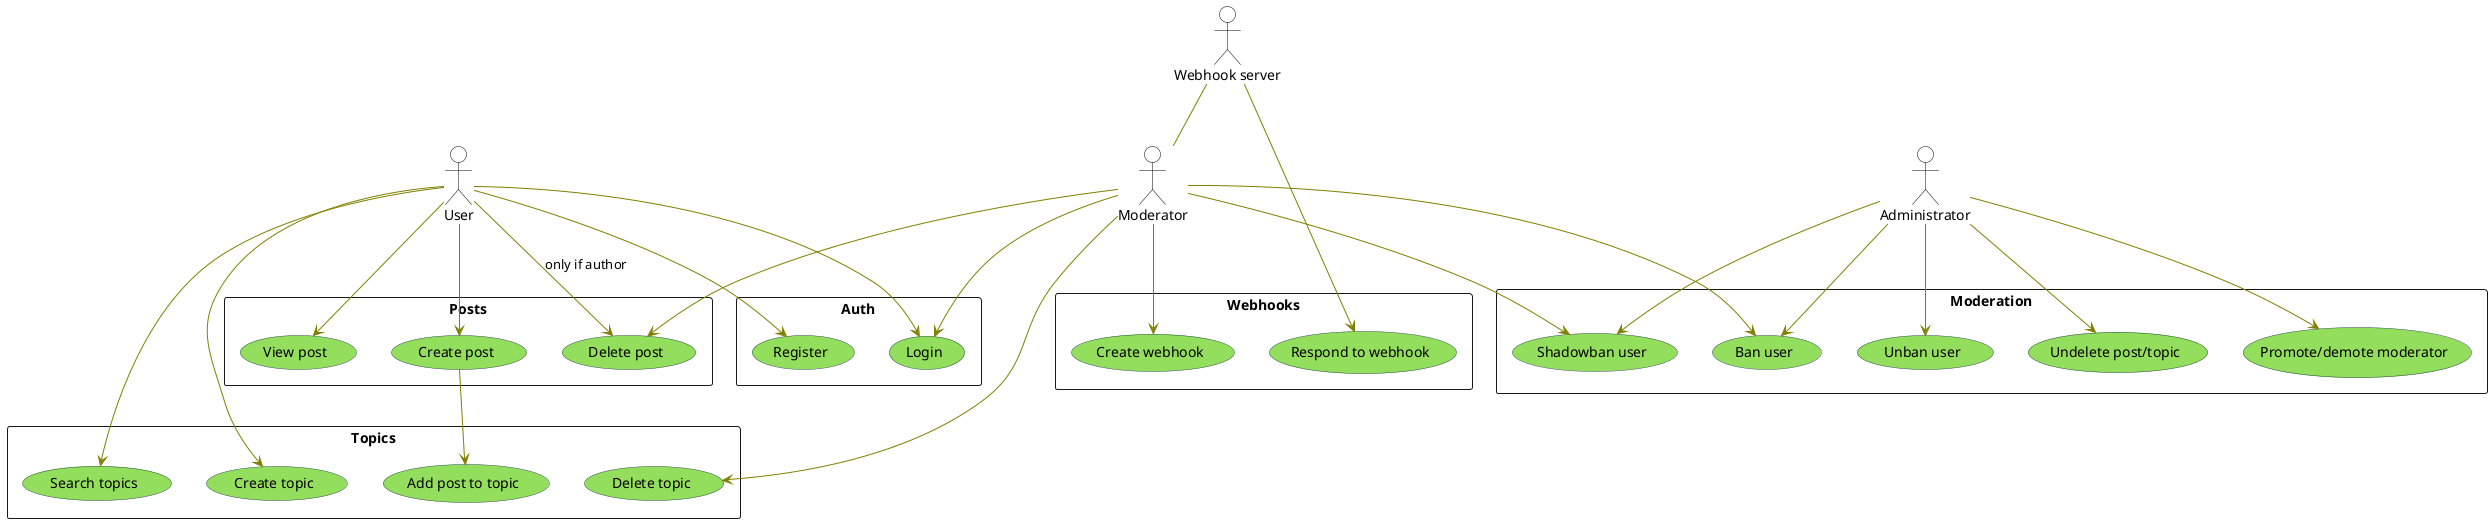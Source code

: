 @startuml Usecases
skinparam shadowing false
skinparam actor {
	BorderColor black
	BackgroundColor white
}
skinparam usecase {
    BackgroundColor #94de5e
    BorderColor DarkSlateGray
    ArrowColor Olive
}
skinparam noteBorderColor black

actor User as user

actor Moderator as mod
actor Administrator as admin

rectangle "Auth" {
    usecase "Register" as register
    usecase "Login" as login
}

rectangle "Topics" {
    usecase "Search topics" as search_topic
    usecase "Create topic" as create_topic
    usecase "Delete topic" as delete_topic
    usecase "Add post to topic" as add_to_topic
}

rectangle "Posts" {
    usecase "Create post" as create_post
    usecase "View post" as view_post
    create_post --> add_to_topic
    usecase "Delete post" as delete_post
}

user --> search_topic
user --> view_post

rectangle "Moderation" {
    usecase "Ban user" as ban
    usecase "Shadowban user" as shadowban
    usecase "Promote/demote moderator" as transmote
    usecase "Unban user" as unban
    usecase "Undelete post/topic" as undelete
}

mod --> ban
mod --> shadowban
admin --> ban
admin --> shadowban

admin --> transmote
admin --> unban
admin --> undelete


user --> register
user --> login

mod --> login

user --> create_topic
user --> create_post
user --> delete_post: only if author

mod --> delete_topic
mod --> delete_post

rectangle "Webhooks" {
    usecase "Create webhook" as create_webhook
    usecase "Respond to webhook" as respond_webhook
}

actor "Webhook server" as server

server --> respond_webhook
mod --> create_webhook

server -- mod

@enduml